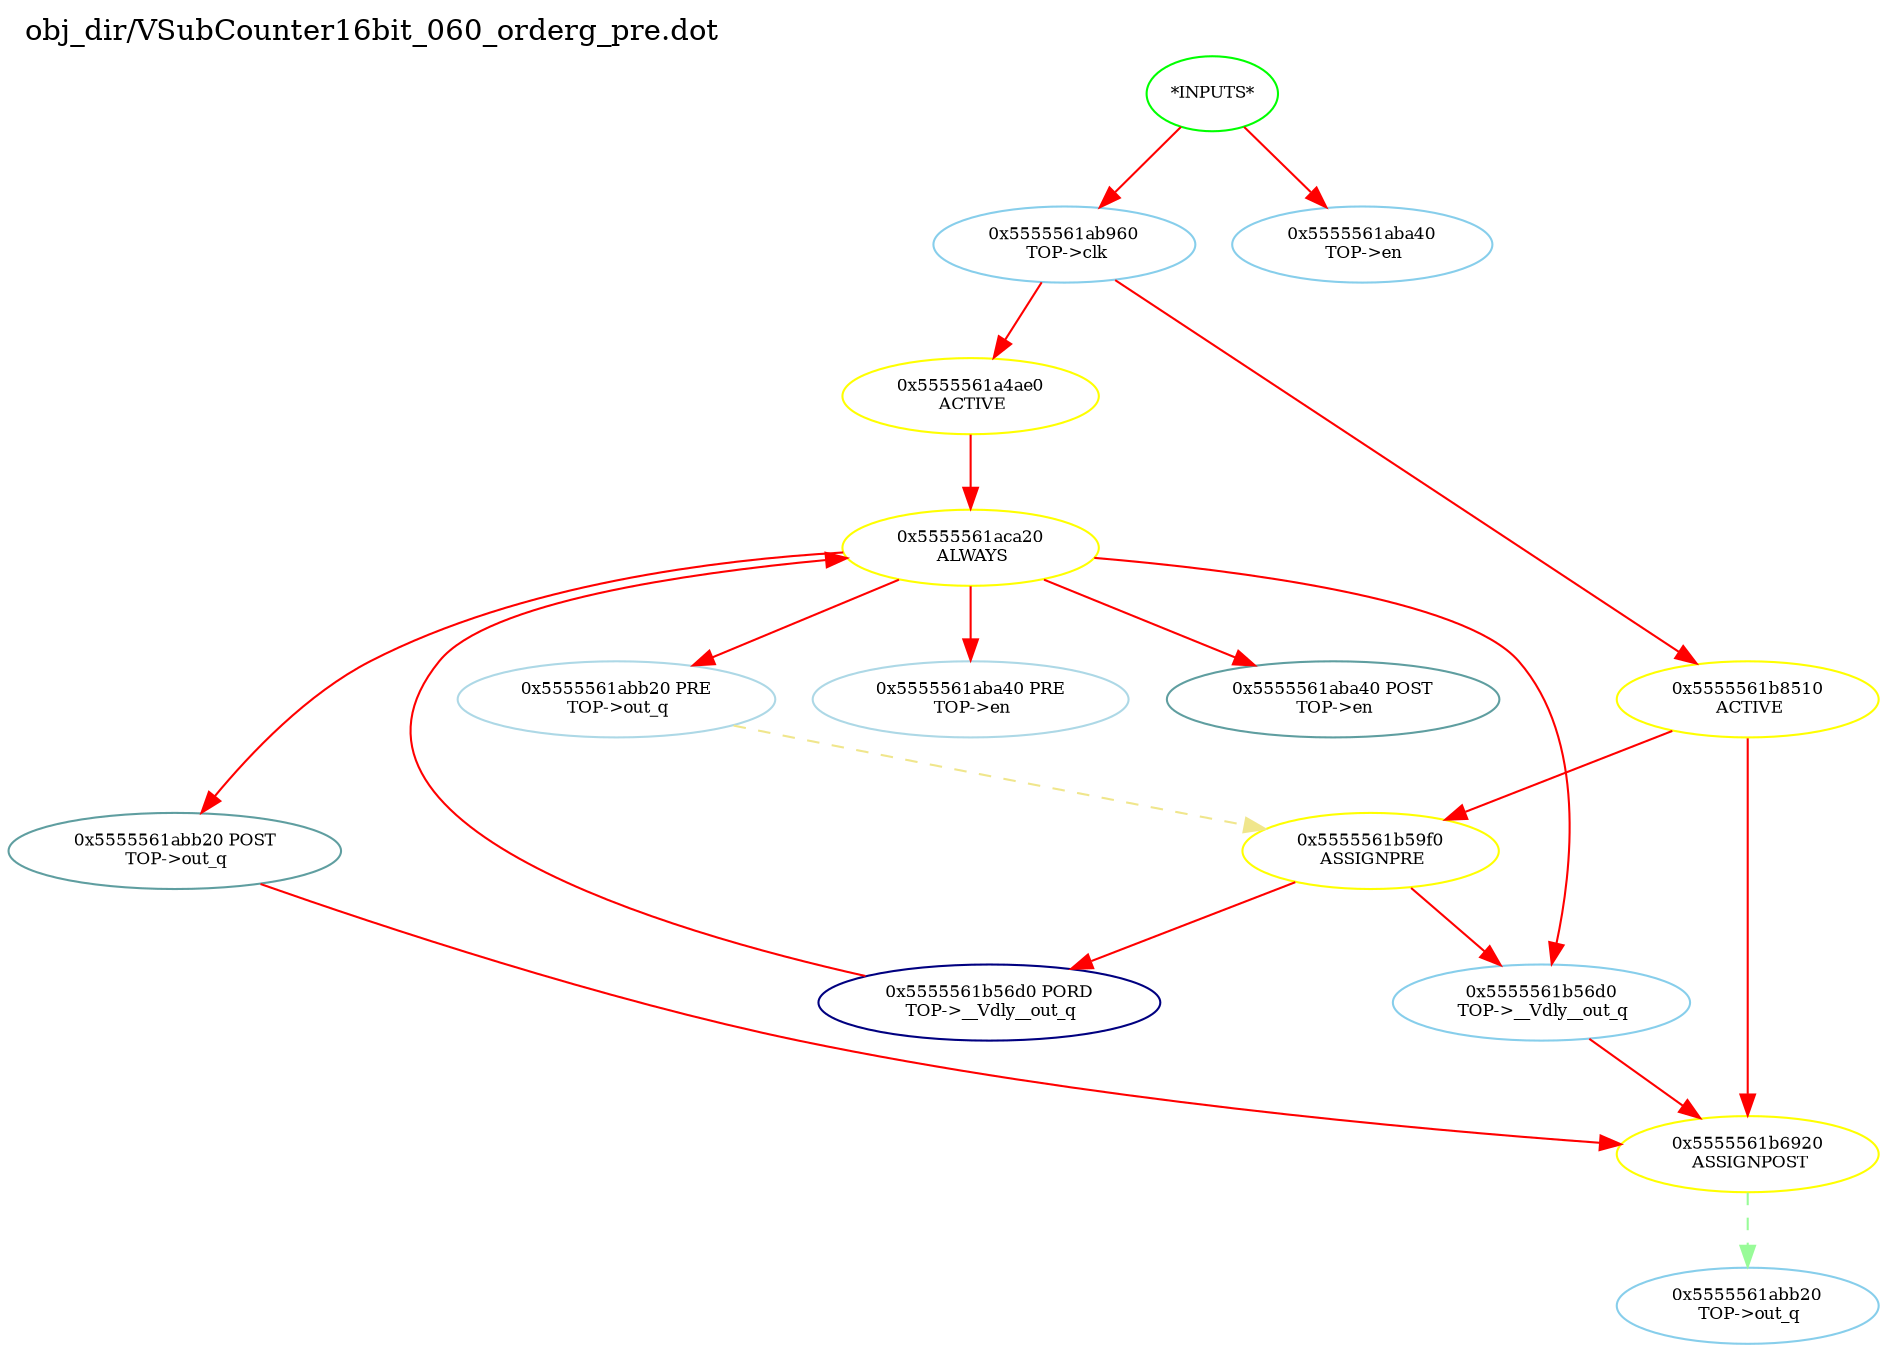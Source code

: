 digraph v3graph {
	graph	[label="obj_dir/VSubCounter16bit_060_orderg_pre.dot",
		 labelloc=t, labeljust=l,
		 //size="7.5,10",
		 rankdir=TB];
	n0	[fontsize=8 label="*INPUTS*", color=green];
	n0x5555561ab7a0_1	[fontsize=8 label="0x5555561ab960\n TOP->clk", color=skyblue];
	n0x5555561ab7a0_2	[fontsize=8 label="0x5555561aba40\n TOP->en", color=skyblue];
	n0x5555561ab7a0_3	[fontsize=8 label="0x5555561a4ae0\n ACTIVE", color=yellow];
	n0x5555561ab7a0_4	[fontsize=8 label="0x5555561aca20\n ALWAYS", color=yellow];
	n0x5555561ab7a0_5	[fontsize=8 label="0x5555561aba40 PRE\n TOP->en", color=lightblue];
	n0x5555561ab7a0_6	[fontsize=8 label="0x5555561aba40 POST\n TOP->en", color=CadetBlue];
	n0x5555561ab7a0_7	[fontsize=8 label="0x5555561abb20 PRE\n TOP->out_q", color=lightblue];
	n0x5555561ab7a0_8	[fontsize=8 label="0x5555561abb20 POST\n TOP->out_q", color=CadetBlue];
	n0x5555561ab7a0_9	[fontsize=8 label="0x5555561b56d0 PORD\n TOP->__Vdly__out_q", color=NavyBlue];
	n0x5555561ab7a0_10	[fontsize=8 label="0x5555561b56d0\n TOP->__Vdly__out_q", color=skyblue];
	n0x5555561ab7a0_11	[fontsize=8 label="0x5555561b8510\n ACTIVE", color=yellow];
	n0x5555561ab7a0_12	[fontsize=8 label="0x5555561b59f0\n ASSIGNPRE", color=yellow];
	n0x5555561ab7a0_13	[fontsize=8 label="0x5555561b6920\n ASSIGNPOST", color=yellow];
	n0x5555561ab7a0_14	[fontsize=8 label="0x5555561abb20\n TOP->out_q", color=skyblue];
	n0 -> n0x5555561ab7a0_1 [fontsize=8 label="" weight=1 color=red];
	n0 -> n0x5555561ab7a0_2 [fontsize=8 label="" weight=1 color=red];
	n0x5555561ab7a0_1 -> n0x5555561ab7a0_3 [fontsize=8 label="" weight=8 color=red];
	n0x5555561ab7a0_1 -> n0x5555561ab7a0_11 [fontsize=8 label="" weight=8 color=red];
	n0x5555561ab7a0_3 -> n0x5555561ab7a0_4 [fontsize=8 label="" weight=32 color=red];
	n0x5555561ab7a0_4 -> n0x5555561ab7a0_5 [fontsize=8 label="" weight=32 color=red];
	n0x5555561ab7a0_4 -> n0x5555561ab7a0_6 [fontsize=8 label="" weight=2 color=red];
	n0x5555561ab7a0_4 -> n0x5555561ab7a0_7 [fontsize=8 label="" weight=32 color=red];
	n0x5555561ab7a0_4 -> n0x5555561ab7a0_8 [fontsize=8 label="" weight=2 color=red];
	n0x5555561ab7a0_4 -> n0x5555561ab7a0_10 [fontsize=8 label="" weight=32 color=red];
	n0x5555561ab7a0_7 -> n0x5555561ab7a0_12 [fontsize=8 label="" weight=3 color=khaki style=dashed];
	n0x5555561ab7a0_8 -> n0x5555561ab7a0_13 [fontsize=8 label="" weight=2 color=red];
	n0x5555561ab7a0_9 -> n0x5555561ab7a0_4 [fontsize=8 label="" weight=32 color=red];
	n0x5555561ab7a0_10 -> n0x5555561ab7a0_13 [fontsize=8 label="" weight=8 color=red];
	n0x5555561ab7a0_11 -> n0x5555561ab7a0_12 [fontsize=8 label="" weight=32 color=red];
	n0x5555561ab7a0_11 -> n0x5555561ab7a0_13 [fontsize=8 label="" weight=32 color=red];
	n0x5555561ab7a0_12 -> n0x5555561ab7a0_9 [fontsize=8 label="" weight=32 color=red];
	n0x5555561ab7a0_12 -> n0x5555561ab7a0_10 [fontsize=8 label="" weight=32 color=red];
	n0x5555561ab7a0_13 -> n0x5555561ab7a0_14 [fontsize=8 label="" weight=1 color=PaleGreen style=dashed];
}
